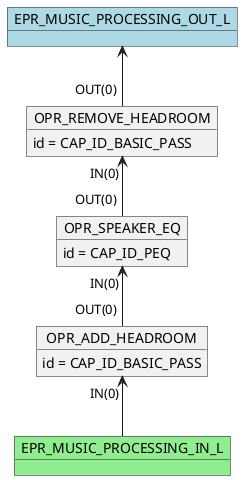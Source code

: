 @startuml

        object OPR_ADD_HEADROOM
        OPR_ADD_HEADROOM : id = CAP_ID_BASIC_PASS
        object OPR_SPEAKER_EQ
        OPR_SPEAKER_EQ : id = CAP_ID_PEQ
        object OPR_REMOVE_HEADROOM
        OPR_REMOVE_HEADROOM : id = CAP_ID_BASIC_PASS
        OPR_SPEAKER_EQ "IN(0)"<-- "OUT(0)" OPR_ADD_HEADROOM
        OPR_REMOVE_HEADROOM "IN(0)"<-- "OUT(0)" OPR_SPEAKER_EQ
        object EPR_MUSIC_PROCESSING_IN_L #lightgreen
        OPR_ADD_HEADROOM "IN(0)" <-- EPR_MUSIC_PROCESSING_IN_L
        object EPR_MUSIC_PROCESSING_OUT_L #lightblue
        EPR_MUSIC_PROCESSING_OUT_L <-- "OUT(0)" OPR_REMOVE_HEADROOM
    @enduml

